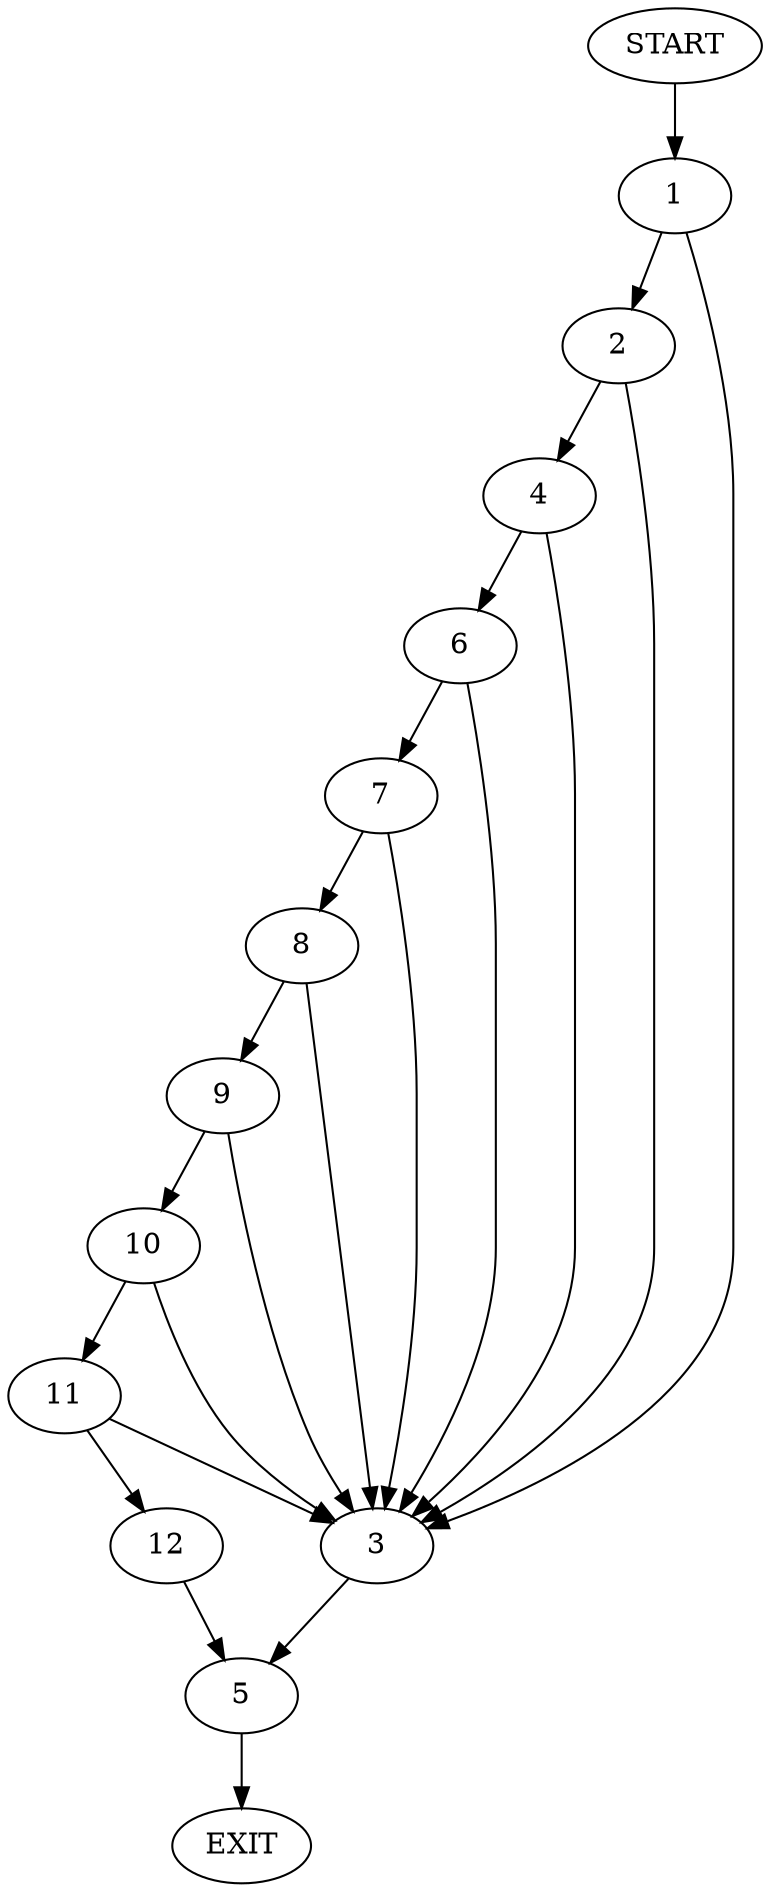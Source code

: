digraph {
0 [label="START"]
13 [label="EXIT"]
0 -> 1
1 -> 2
1 -> 3
2 -> 4
2 -> 3
3 -> 5
4 -> 6
4 -> 3
6 -> 7
6 -> 3
7 -> 8
7 -> 3
8 -> 9
8 -> 3
9 -> 10
9 -> 3
10 -> 11
10 -> 3
11 -> 12
11 -> 3
12 -> 5
5 -> 13
}
